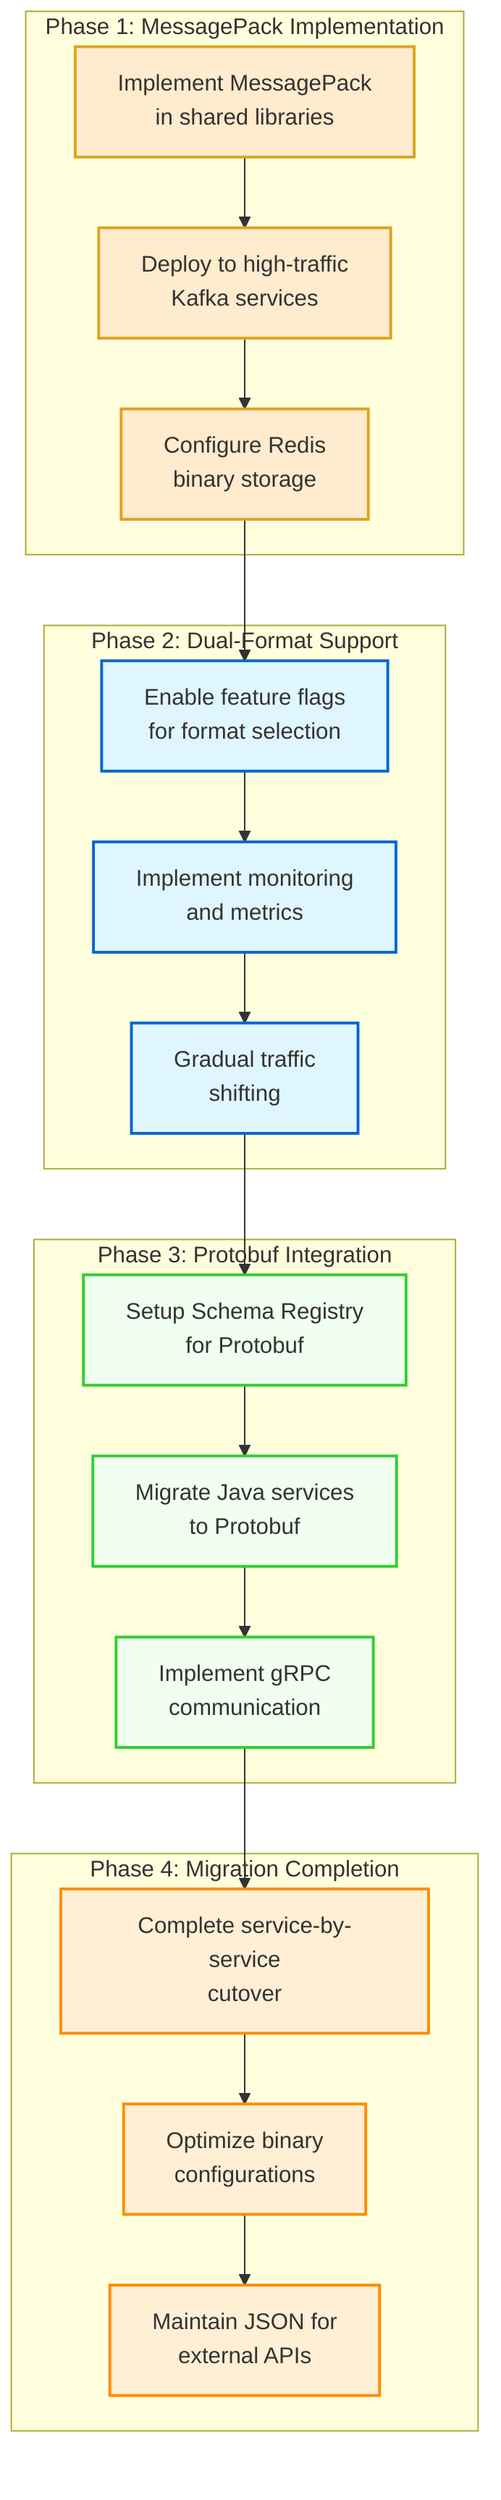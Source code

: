 flowchart TD
    subgraph "Phase 1: MessagePack Implementation"
        P1A[Implement MessagePack<br/>in shared libraries]
        P1B[Deploy to high-traffic<br/>Kafka services]
        P1C[Configure Redis<br/>binary storage]
    end

    subgraph "Phase 2: Dual-Format Support"
        P2A[Enable feature flags<br/>for format selection]
        P2B[Implement monitoring<br/>and metrics]
        P2C[Gradual traffic<br/>shifting]
    end

    subgraph "Phase 3: Protobuf Integration"
        P3A[Setup Schema Registry<br/>for Protobuf]
        P3B[Migrate Java services<br/>to Protobuf]
        P3C[Implement gRPC<br/>communication]
    end

    subgraph "Phase 4: Migration Completion"
        P4A[Complete service-by-service<br/>cutover]
        P4B[Optimize binary<br/>configurations]
        P4C[Maintain JSON for<br/>external APIs]
    end

    P1A --> P1B --> P1C
    P1C --> P2A
    P2A --> P2B --> P2C
    P2C --> P3A
    P3A --> P3B --> P3C
    P3C --> P4A
    P4A --> P4B --> P4C

    classDef phase1 fill:#ffebcd,stroke:#daa520,stroke-width:2px
    classDef phase2 fill:#e0f6ff,stroke:#0066cc,stroke-width:2px
    classDef phase3 fill:#f0fff0,stroke:#32cd32,stroke-width:2px
    classDef phase4 fill:#ffefd5,stroke:#ff8c00,stroke-width:2px

    class P1A,P1B,P1C phase1
    class P2A,P2B,P2C phase2
    class P3A,P3B,P3C phase3
    class P4A,P4B,P4C phase4